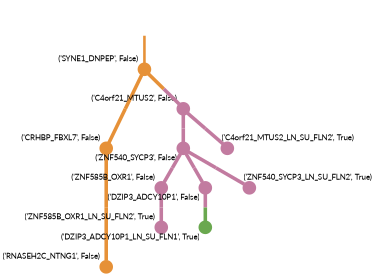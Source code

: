 strict digraph  {
graph[splines=false]; nodesep=0.7; rankdir=TB; ranksep=0.6; forcelabels=true; dpi=600; size=2.5;
0 [color="#e69138ff", fillcolor="#e69138ff", fixedsize=true, fontname=Lato, fontsize="12pt", height="0.25", label="", penwidth=3, shape=circle, style=filled, xlabel="('SYNE1_DNPEP', False)"];
2 [color="#e69138ff", fillcolor="#e69138ff", fixedsize=true, fontname=Lato, fontsize="12pt", height="0.25", label="", penwidth=3, shape=circle, style=filled, xlabel="('CRHBP_FBXL7', False)"];
4 [color="#c27ba0ff", fillcolor="#c27ba0ff", fixedsize=true, fontname=Lato, fontsize="12pt", height="0.25", label="", penwidth=3, shape=circle, style=filled, xlabel="('C4orf21_MTUS2', False)"];
1 [color="#e69138ff", fillcolor="#e69138ff", fixedsize=true, fontname=Lato, fontsize="12pt", height="0.25", label="", penwidth=3, shape=circle, style=filled, xlabel="('RNASEH2C_NTNG1', False)"];
3 [color="#c27ba0ff", fillcolor="#c27ba0ff", fixedsize=true, fontname=Lato, fontsize="12pt", height="0.25", label="", penwidth=3, shape=circle, style=filled, xlabel="('ZNF585B_OXR1', False)"];
8 [color="#c27ba0ff", fillcolor="#c27ba0ff", fixedsize=true, fontname=Lato, fontsize="12pt", height="0.25", label="", penwidth=3, shape=circle, style=filled, xlabel="('ZNF585B_OXR1_LN_SU_FLN2', True)"];
6 [color="#c27ba0ff", fillcolor="#c27ba0ff", fixedsize=true, fontname=Lato, fontsize="12pt", height="0.25", label="", penwidth=3, shape=circle, style=filled, xlabel="('ZNF540_SYCP3', False)"];
9 [color="#c27ba0ff", fillcolor="#c27ba0ff", fixedsize=true, fontname=Lato, fontsize="12pt", height="0.25", label="", penwidth=3, shape=circle, style=filled, xlabel="('C4orf21_MTUS2_LN_SU_FLN2', True)"];
5 [color="#c27ba0ff", fillcolor="#c27ba0ff", fixedsize=true, fontname=Lato, fontsize="12pt", height="0.25", label="", penwidth=3, shape=circle, style=filled, xlabel="('DZIP3_ADCY10P1', False)"];
7 [color="#6aa84fff", fillcolor="#6aa84fff", fixedsize=true, fontname=Lato, fontsize="12pt", height="0.25", label="", penwidth=3, shape=circle, style=filled, xlabel="('DZIP3_ADCY10P1_LN_SU_FLN1', True)"];
10 [color="#c27ba0ff", fillcolor="#c27ba0ff", fixedsize=true, fontname=Lato, fontsize="12pt", height="0.25", label="", penwidth=3, shape=circle, style=filled, xlabel="('ZNF540_SYCP3_LN_SU_FLN2', True)"];
normal [label="", penwidth=3, style=invis, xlabel="('SYNE1_DNPEP', False)"];
0 -> 2  [arrowsize=0, color="#e69138ff;0.5:#e69138ff", minlen="2.081080913543701", penwidth="5.5", style=solid];
0 -> 4  [arrowsize=0, color="#e69138ff;0.5:#c27ba0ff", minlen="1.5405404567718506", penwidth="5.5", style=solid];
2 -> 1  [arrowsize=0, color="#e69138ff;0.5:#e69138ff", minlen="3.0", penwidth="5.5", style=solid];
4 -> 6  [arrowsize=0, color="#c27ba0ff;0.5:#c27ba0ff", minlen="1.4864864349365234", penwidth="5.5", style=solid];
4 -> 9  [arrowsize=0, color="#c27ba0ff;0.5:#c27ba0ff", minlen="1.2432432174682617", penwidth="5.5", style=solid];
3 -> 8  [arrowsize=0, color="#c27ba0ff;0.5:#c27ba0ff", minlen="1.2432432174682617", penwidth="5.5", style=solid];
6 -> 3  [arrowsize=0, color="#c27ba0ff;0.5:#c27ba0ff", minlen="1.8648648262023926", penwidth="5.5", style=solid];
6 -> 5  [arrowsize=0, color="#c27ba0ff;0.5:#c27ba0ff", minlen="1.4864864349365234", penwidth="5.5", style=solid];
6 -> 10  [arrowsize=0, color="#c27ba0ff;0.5:#c27ba0ff", minlen="1.2432432174682617", penwidth="5.5", style=solid];
5 -> 7  [arrowsize=0, color="#c27ba0ff;0.5:#6aa84fff", minlen="1.2432432174682617", penwidth="5.5", style=solid];
normal -> 0  [arrowsize=0, color="#e69138ff", label="", penwidth=4, style=solid];
}
